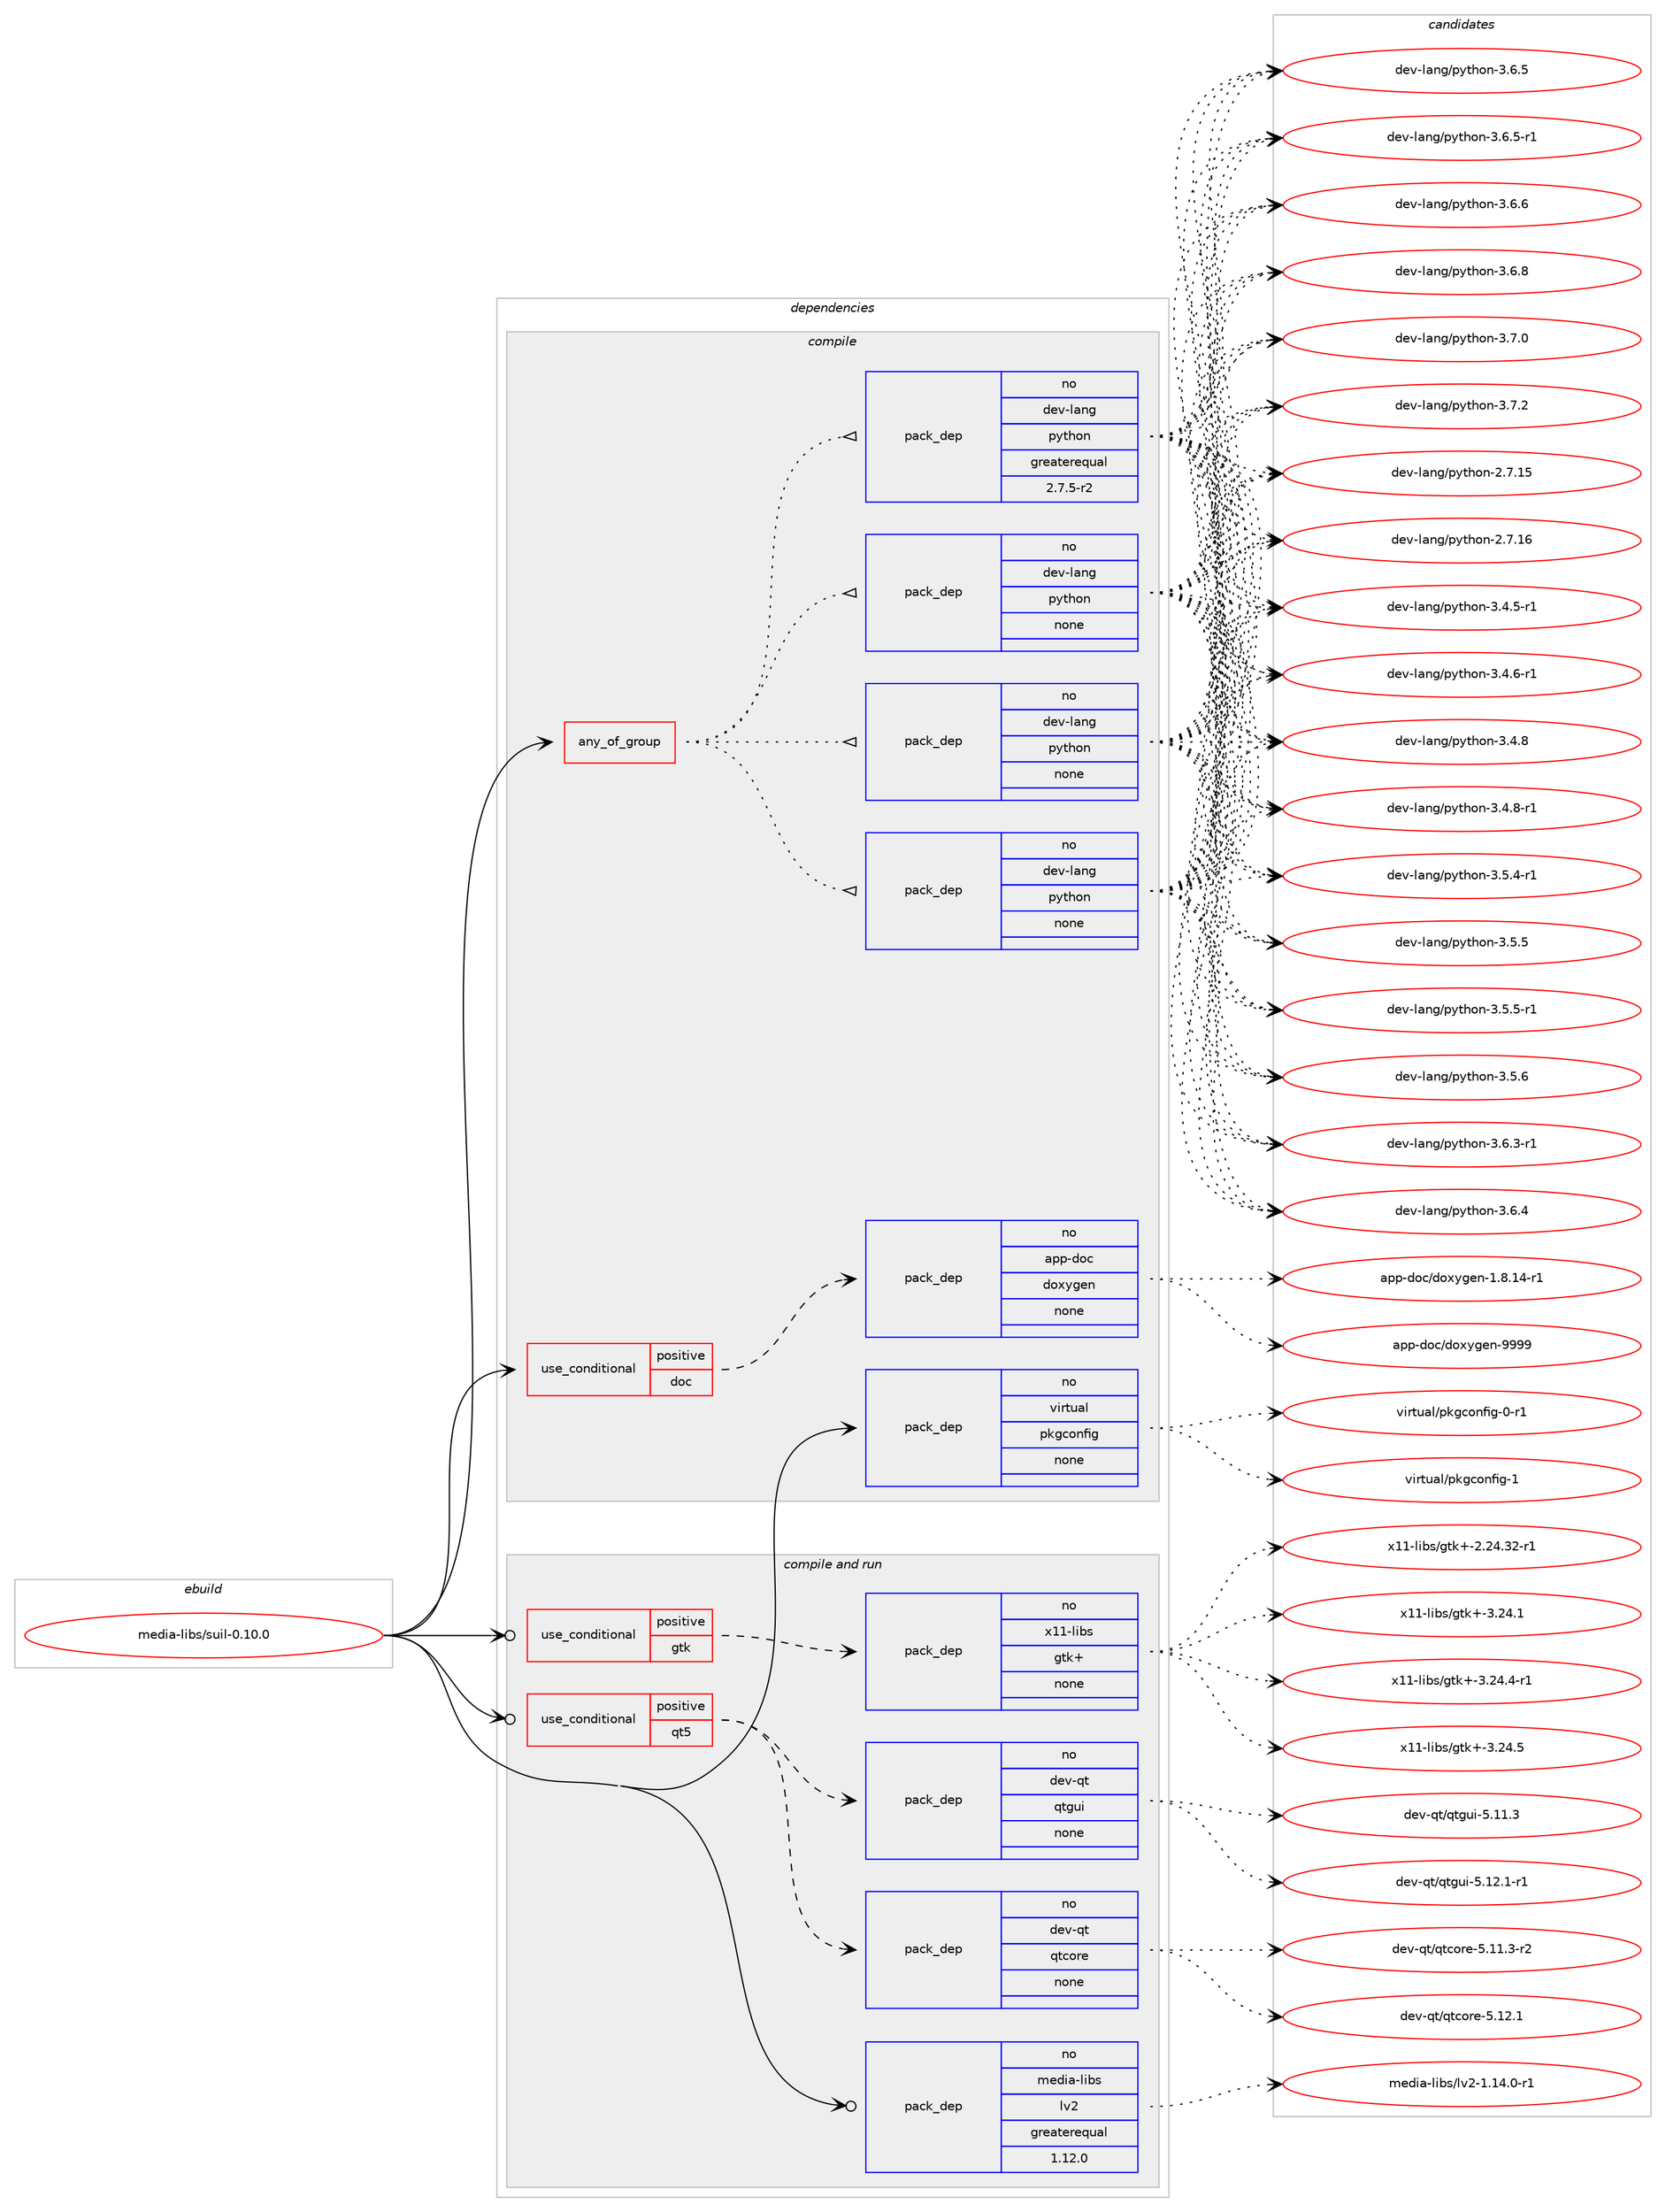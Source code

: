 digraph prolog {

# *************
# Graph options
# *************

newrank=true;
concentrate=true;
compound=true;
graph [rankdir=LR,fontname=Helvetica,fontsize=10,ranksep=1.5];#, ranksep=2.5, nodesep=0.2];
edge  [arrowhead=vee];
node  [fontname=Helvetica,fontsize=10];

# **********
# The ebuild
# **********

subgraph cluster_leftcol {
color=gray;
rank=same;
label=<<i>ebuild</i>>;
id [label="media-libs/suil-0.10.0", color=red, width=4, href="../media-libs/suil-0.10.0.svg"];
}

# ****************
# The dependencies
# ****************

subgraph cluster_midcol {
color=gray;
label=<<i>dependencies</i>>;
subgraph cluster_compile {
fillcolor="#eeeeee";
style=filled;
label=<<i>compile</i>>;
subgraph any25332 {
dependency1618436 [label=<<TABLE BORDER="0" CELLBORDER="1" CELLSPACING="0" CELLPADDING="4"><TR><TD CELLPADDING="10">any_of_group</TD></TR></TABLE>>, shape=none, color=red];subgraph pack1156407 {
dependency1618437 [label=<<TABLE BORDER="0" CELLBORDER="1" CELLSPACING="0" CELLPADDING="4" WIDTH="220"><TR><TD ROWSPAN="6" CELLPADDING="30">pack_dep</TD></TR><TR><TD WIDTH="110">no</TD></TR><TR><TD>dev-lang</TD></TR><TR><TD>python</TD></TR><TR><TD>none</TD></TR><TR><TD></TD></TR></TABLE>>, shape=none, color=blue];
}
dependency1618436:e -> dependency1618437:w [weight=20,style="dotted",arrowhead="oinv"];
subgraph pack1156408 {
dependency1618438 [label=<<TABLE BORDER="0" CELLBORDER="1" CELLSPACING="0" CELLPADDING="4" WIDTH="220"><TR><TD ROWSPAN="6" CELLPADDING="30">pack_dep</TD></TR><TR><TD WIDTH="110">no</TD></TR><TR><TD>dev-lang</TD></TR><TR><TD>python</TD></TR><TR><TD>none</TD></TR><TR><TD></TD></TR></TABLE>>, shape=none, color=blue];
}
dependency1618436:e -> dependency1618438:w [weight=20,style="dotted",arrowhead="oinv"];
subgraph pack1156409 {
dependency1618439 [label=<<TABLE BORDER="0" CELLBORDER="1" CELLSPACING="0" CELLPADDING="4" WIDTH="220"><TR><TD ROWSPAN="6" CELLPADDING="30">pack_dep</TD></TR><TR><TD WIDTH="110">no</TD></TR><TR><TD>dev-lang</TD></TR><TR><TD>python</TD></TR><TR><TD>none</TD></TR><TR><TD></TD></TR></TABLE>>, shape=none, color=blue];
}
dependency1618436:e -> dependency1618439:w [weight=20,style="dotted",arrowhead="oinv"];
subgraph pack1156410 {
dependency1618440 [label=<<TABLE BORDER="0" CELLBORDER="1" CELLSPACING="0" CELLPADDING="4" WIDTH="220"><TR><TD ROWSPAN="6" CELLPADDING="30">pack_dep</TD></TR><TR><TD WIDTH="110">no</TD></TR><TR><TD>dev-lang</TD></TR><TR><TD>python</TD></TR><TR><TD>greaterequal</TD></TR><TR><TD>2.7.5-r2</TD></TR></TABLE>>, shape=none, color=blue];
}
dependency1618436:e -> dependency1618440:w [weight=20,style="dotted",arrowhead="oinv"];
}
id:e -> dependency1618436:w [weight=20,style="solid",arrowhead="vee"];
subgraph cond435936 {
dependency1618441 [label=<<TABLE BORDER="0" CELLBORDER="1" CELLSPACING="0" CELLPADDING="4"><TR><TD ROWSPAN="3" CELLPADDING="10">use_conditional</TD></TR><TR><TD>positive</TD></TR><TR><TD>doc</TD></TR></TABLE>>, shape=none, color=red];
subgraph pack1156411 {
dependency1618442 [label=<<TABLE BORDER="0" CELLBORDER="1" CELLSPACING="0" CELLPADDING="4" WIDTH="220"><TR><TD ROWSPAN="6" CELLPADDING="30">pack_dep</TD></TR><TR><TD WIDTH="110">no</TD></TR><TR><TD>app-doc</TD></TR><TR><TD>doxygen</TD></TR><TR><TD>none</TD></TR><TR><TD></TD></TR></TABLE>>, shape=none, color=blue];
}
dependency1618441:e -> dependency1618442:w [weight=20,style="dashed",arrowhead="vee"];
}
id:e -> dependency1618441:w [weight=20,style="solid",arrowhead="vee"];
subgraph pack1156412 {
dependency1618443 [label=<<TABLE BORDER="0" CELLBORDER="1" CELLSPACING="0" CELLPADDING="4" WIDTH="220"><TR><TD ROWSPAN="6" CELLPADDING="30">pack_dep</TD></TR><TR><TD WIDTH="110">no</TD></TR><TR><TD>virtual</TD></TR><TR><TD>pkgconfig</TD></TR><TR><TD>none</TD></TR><TR><TD></TD></TR></TABLE>>, shape=none, color=blue];
}
id:e -> dependency1618443:w [weight=20,style="solid",arrowhead="vee"];
}
subgraph cluster_compileandrun {
fillcolor="#eeeeee";
style=filled;
label=<<i>compile and run</i>>;
subgraph cond435937 {
dependency1618444 [label=<<TABLE BORDER="0" CELLBORDER="1" CELLSPACING="0" CELLPADDING="4"><TR><TD ROWSPAN="3" CELLPADDING="10">use_conditional</TD></TR><TR><TD>positive</TD></TR><TR><TD>gtk</TD></TR></TABLE>>, shape=none, color=red];
subgraph pack1156413 {
dependency1618445 [label=<<TABLE BORDER="0" CELLBORDER="1" CELLSPACING="0" CELLPADDING="4" WIDTH="220"><TR><TD ROWSPAN="6" CELLPADDING="30">pack_dep</TD></TR><TR><TD WIDTH="110">no</TD></TR><TR><TD>x11-libs</TD></TR><TR><TD>gtk+</TD></TR><TR><TD>none</TD></TR><TR><TD></TD></TR></TABLE>>, shape=none, color=blue];
}
dependency1618444:e -> dependency1618445:w [weight=20,style="dashed",arrowhead="vee"];
}
id:e -> dependency1618444:w [weight=20,style="solid",arrowhead="odotvee"];
subgraph cond435938 {
dependency1618446 [label=<<TABLE BORDER="0" CELLBORDER="1" CELLSPACING="0" CELLPADDING="4"><TR><TD ROWSPAN="3" CELLPADDING="10">use_conditional</TD></TR><TR><TD>positive</TD></TR><TR><TD>qt5</TD></TR></TABLE>>, shape=none, color=red];
subgraph pack1156414 {
dependency1618447 [label=<<TABLE BORDER="0" CELLBORDER="1" CELLSPACING="0" CELLPADDING="4" WIDTH="220"><TR><TD ROWSPAN="6" CELLPADDING="30">pack_dep</TD></TR><TR><TD WIDTH="110">no</TD></TR><TR><TD>dev-qt</TD></TR><TR><TD>qtcore</TD></TR><TR><TD>none</TD></TR><TR><TD></TD></TR></TABLE>>, shape=none, color=blue];
}
dependency1618446:e -> dependency1618447:w [weight=20,style="dashed",arrowhead="vee"];
subgraph pack1156415 {
dependency1618448 [label=<<TABLE BORDER="0" CELLBORDER="1" CELLSPACING="0" CELLPADDING="4" WIDTH="220"><TR><TD ROWSPAN="6" CELLPADDING="30">pack_dep</TD></TR><TR><TD WIDTH="110">no</TD></TR><TR><TD>dev-qt</TD></TR><TR><TD>qtgui</TD></TR><TR><TD>none</TD></TR><TR><TD></TD></TR></TABLE>>, shape=none, color=blue];
}
dependency1618446:e -> dependency1618448:w [weight=20,style="dashed",arrowhead="vee"];
}
id:e -> dependency1618446:w [weight=20,style="solid",arrowhead="odotvee"];
subgraph pack1156416 {
dependency1618449 [label=<<TABLE BORDER="0" CELLBORDER="1" CELLSPACING="0" CELLPADDING="4" WIDTH="220"><TR><TD ROWSPAN="6" CELLPADDING="30">pack_dep</TD></TR><TR><TD WIDTH="110">no</TD></TR><TR><TD>media-libs</TD></TR><TR><TD>lv2</TD></TR><TR><TD>greaterequal</TD></TR><TR><TD>1.12.0</TD></TR></TABLE>>, shape=none, color=blue];
}
id:e -> dependency1618449:w [weight=20,style="solid",arrowhead="odotvee"];
}
subgraph cluster_run {
fillcolor="#eeeeee";
style=filled;
label=<<i>run</i>>;
}
}

# **************
# The candidates
# **************

subgraph cluster_choices {
rank=same;
color=gray;
label=<<i>candidates</i>>;

subgraph choice1156407 {
color=black;
nodesep=1;
choice10010111845108971101034711212111610411111045504655464953 [label="dev-lang/python-2.7.15", color=red, width=4,href="../dev-lang/python-2.7.15.svg"];
choice10010111845108971101034711212111610411111045504655464954 [label="dev-lang/python-2.7.16", color=red, width=4,href="../dev-lang/python-2.7.16.svg"];
choice1001011184510897110103471121211161041111104551465246534511449 [label="dev-lang/python-3.4.5-r1", color=red, width=4,href="../dev-lang/python-3.4.5-r1.svg"];
choice1001011184510897110103471121211161041111104551465246544511449 [label="dev-lang/python-3.4.6-r1", color=red, width=4,href="../dev-lang/python-3.4.6-r1.svg"];
choice100101118451089711010347112121116104111110455146524656 [label="dev-lang/python-3.4.8", color=red, width=4,href="../dev-lang/python-3.4.8.svg"];
choice1001011184510897110103471121211161041111104551465246564511449 [label="dev-lang/python-3.4.8-r1", color=red, width=4,href="../dev-lang/python-3.4.8-r1.svg"];
choice1001011184510897110103471121211161041111104551465346524511449 [label="dev-lang/python-3.5.4-r1", color=red, width=4,href="../dev-lang/python-3.5.4-r1.svg"];
choice100101118451089711010347112121116104111110455146534653 [label="dev-lang/python-3.5.5", color=red, width=4,href="../dev-lang/python-3.5.5.svg"];
choice1001011184510897110103471121211161041111104551465346534511449 [label="dev-lang/python-3.5.5-r1", color=red, width=4,href="../dev-lang/python-3.5.5-r1.svg"];
choice100101118451089711010347112121116104111110455146534654 [label="dev-lang/python-3.5.6", color=red, width=4,href="../dev-lang/python-3.5.6.svg"];
choice1001011184510897110103471121211161041111104551465446514511449 [label="dev-lang/python-3.6.3-r1", color=red, width=4,href="../dev-lang/python-3.6.3-r1.svg"];
choice100101118451089711010347112121116104111110455146544652 [label="dev-lang/python-3.6.4", color=red, width=4,href="../dev-lang/python-3.6.4.svg"];
choice100101118451089711010347112121116104111110455146544653 [label="dev-lang/python-3.6.5", color=red, width=4,href="../dev-lang/python-3.6.5.svg"];
choice1001011184510897110103471121211161041111104551465446534511449 [label="dev-lang/python-3.6.5-r1", color=red, width=4,href="../dev-lang/python-3.6.5-r1.svg"];
choice100101118451089711010347112121116104111110455146544654 [label="dev-lang/python-3.6.6", color=red, width=4,href="../dev-lang/python-3.6.6.svg"];
choice100101118451089711010347112121116104111110455146544656 [label="dev-lang/python-3.6.8", color=red, width=4,href="../dev-lang/python-3.6.8.svg"];
choice100101118451089711010347112121116104111110455146554648 [label="dev-lang/python-3.7.0", color=red, width=4,href="../dev-lang/python-3.7.0.svg"];
choice100101118451089711010347112121116104111110455146554650 [label="dev-lang/python-3.7.2", color=red, width=4,href="../dev-lang/python-3.7.2.svg"];
dependency1618437:e -> choice10010111845108971101034711212111610411111045504655464953:w [style=dotted,weight="100"];
dependency1618437:e -> choice10010111845108971101034711212111610411111045504655464954:w [style=dotted,weight="100"];
dependency1618437:e -> choice1001011184510897110103471121211161041111104551465246534511449:w [style=dotted,weight="100"];
dependency1618437:e -> choice1001011184510897110103471121211161041111104551465246544511449:w [style=dotted,weight="100"];
dependency1618437:e -> choice100101118451089711010347112121116104111110455146524656:w [style=dotted,weight="100"];
dependency1618437:e -> choice1001011184510897110103471121211161041111104551465246564511449:w [style=dotted,weight="100"];
dependency1618437:e -> choice1001011184510897110103471121211161041111104551465346524511449:w [style=dotted,weight="100"];
dependency1618437:e -> choice100101118451089711010347112121116104111110455146534653:w [style=dotted,weight="100"];
dependency1618437:e -> choice1001011184510897110103471121211161041111104551465346534511449:w [style=dotted,weight="100"];
dependency1618437:e -> choice100101118451089711010347112121116104111110455146534654:w [style=dotted,weight="100"];
dependency1618437:e -> choice1001011184510897110103471121211161041111104551465446514511449:w [style=dotted,weight="100"];
dependency1618437:e -> choice100101118451089711010347112121116104111110455146544652:w [style=dotted,weight="100"];
dependency1618437:e -> choice100101118451089711010347112121116104111110455146544653:w [style=dotted,weight="100"];
dependency1618437:e -> choice1001011184510897110103471121211161041111104551465446534511449:w [style=dotted,weight="100"];
dependency1618437:e -> choice100101118451089711010347112121116104111110455146544654:w [style=dotted,weight="100"];
dependency1618437:e -> choice100101118451089711010347112121116104111110455146544656:w [style=dotted,weight="100"];
dependency1618437:e -> choice100101118451089711010347112121116104111110455146554648:w [style=dotted,weight="100"];
dependency1618437:e -> choice100101118451089711010347112121116104111110455146554650:w [style=dotted,weight="100"];
}
subgraph choice1156408 {
color=black;
nodesep=1;
choice10010111845108971101034711212111610411111045504655464953 [label="dev-lang/python-2.7.15", color=red, width=4,href="../dev-lang/python-2.7.15.svg"];
choice10010111845108971101034711212111610411111045504655464954 [label="dev-lang/python-2.7.16", color=red, width=4,href="../dev-lang/python-2.7.16.svg"];
choice1001011184510897110103471121211161041111104551465246534511449 [label="dev-lang/python-3.4.5-r1", color=red, width=4,href="../dev-lang/python-3.4.5-r1.svg"];
choice1001011184510897110103471121211161041111104551465246544511449 [label="dev-lang/python-3.4.6-r1", color=red, width=4,href="../dev-lang/python-3.4.6-r1.svg"];
choice100101118451089711010347112121116104111110455146524656 [label="dev-lang/python-3.4.8", color=red, width=4,href="../dev-lang/python-3.4.8.svg"];
choice1001011184510897110103471121211161041111104551465246564511449 [label="dev-lang/python-3.4.8-r1", color=red, width=4,href="../dev-lang/python-3.4.8-r1.svg"];
choice1001011184510897110103471121211161041111104551465346524511449 [label="dev-lang/python-3.5.4-r1", color=red, width=4,href="../dev-lang/python-3.5.4-r1.svg"];
choice100101118451089711010347112121116104111110455146534653 [label="dev-lang/python-3.5.5", color=red, width=4,href="../dev-lang/python-3.5.5.svg"];
choice1001011184510897110103471121211161041111104551465346534511449 [label="dev-lang/python-3.5.5-r1", color=red, width=4,href="../dev-lang/python-3.5.5-r1.svg"];
choice100101118451089711010347112121116104111110455146534654 [label="dev-lang/python-3.5.6", color=red, width=4,href="../dev-lang/python-3.5.6.svg"];
choice1001011184510897110103471121211161041111104551465446514511449 [label="dev-lang/python-3.6.3-r1", color=red, width=4,href="../dev-lang/python-3.6.3-r1.svg"];
choice100101118451089711010347112121116104111110455146544652 [label="dev-lang/python-3.6.4", color=red, width=4,href="../dev-lang/python-3.6.4.svg"];
choice100101118451089711010347112121116104111110455146544653 [label="dev-lang/python-3.6.5", color=red, width=4,href="../dev-lang/python-3.6.5.svg"];
choice1001011184510897110103471121211161041111104551465446534511449 [label="dev-lang/python-3.6.5-r1", color=red, width=4,href="../dev-lang/python-3.6.5-r1.svg"];
choice100101118451089711010347112121116104111110455146544654 [label="dev-lang/python-3.6.6", color=red, width=4,href="../dev-lang/python-3.6.6.svg"];
choice100101118451089711010347112121116104111110455146544656 [label="dev-lang/python-3.6.8", color=red, width=4,href="../dev-lang/python-3.6.8.svg"];
choice100101118451089711010347112121116104111110455146554648 [label="dev-lang/python-3.7.0", color=red, width=4,href="../dev-lang/python-3.7.0.svg"];
choice100101118451089711010347112121116104111110455146554650 [label="dev-lang/python-3.7.2", color=red, width=4,href="../dev-lang/python-3.7.2.svg"];
dependency1618438:e -> choice10010111845108971101034711212111610411111045504655464953:w [style=dotted,weight="100"];
dependency1618438:e -> choice10010111845108971101034711212111610411111045504655464954:w [style=dotted,weight="100"];
dependency1618438:e -> choice1001011184510897110103471121211161041111104551465246534511449:w [style=dotted,weight="100"];
dependency1618438:e -> choice1001011184510897110103471121211161041111104551465246544511449:w [style=dotted,weight="100"];
dependency1618438:e -> choice100101118451089711010347112121116104111110455146524656:w [style=dotted,weight="100"];
dependency1618438:e -> choice1001011184510897110103471121211161041111104551465246564511449:w [style=dotted,weight="100"];
dependency1618438:e -> choice1001011184510897110103471121211161041111104551465346524511449:w [style=dotted,weight="100"];
dependency1618438:e -> choice100101118451089711010347112121116104111110455146534653:w [style=dotted,weight="100"];
dependency1618438:e -> choice1001011184510897110103471121211161041111104551465346534511449:w [style=dotted,weight="100"];
dependency1618438:e -> choice100101118451089711010347112121116104111110455146534654:w [style=dotted,weight="100"];
dependency1618438:e -> choice1001011184510897110103471121211161041111104551465446514511449:w [style=dotted,weight="100"];
dependency1618438:e -> choice100101118451089711010347112121116104111110455146544652:w [style=dotted,weight="100"];
dependency1618438:e -> choice100101118451089711010347112121116104111110455146544653:w [style=dotted,weight="100"];
dependency1618438:e -> choice1001011184510897110103471121211161041111104551465446534511449:w [style=dotted,weight="100"];
dependency1618438:e -> choice100101118451089711010347112121116104111110455146544654:w [style=dotted,weight="100"];
dependency1618438:e -> choice100101118451089711010347112121116104111110455146544656:w [style=dotted,weight="100"];
dependency1618438:e -> choice100101118451089711010347112121116104111110455146554648:w [style=dotted,weight="100"];
dependency1618438:e -> choice100101118451089711010347112121116104111110455146554650:w [style=dotted,weight="100"];
}
subgraph choice1156409 {
color=black;
nodesep=1;
choice10010111845108971101034711212111610411111045504655464953 [label="dev-lang/python-2.7.15", color=red, width=4,href="../dev-lang/python-2.7.15.svg"];
choice10010111845108971101034711212111610411111045504655464954 [label="dev-lang/python-2.7.16", color=red, width=4,href="../dev-lang/python-2.7.16.svg"];
choice1001011184510897110103471121211161041111104551465246534511449 [label="dev-lang/python-3.4.5-r1", color=red, width=4,href="../dev-lang/python-3.4.5-r1.svg"];
choice1001011184510897110103471121211161041111104551465246544511449 [label="dev-lang/python-3.4.6-r1", color=red, width=4,href="../dev-lang/python-3.4.6-r1.svg"];
choice100101118451089711010347112121116104111110455146524656 [label="dev-lang/python-3.4.8", color=red, width=4,href="../dev-lang/python-3.4.8.svg"];
choice1001011184510897110103471121211161041111104551465246564511449 [label="dev-lang/python-3.4.8-r1", color=red, width=4,href="../dev-lang/python-3.4.8-r1.svg"];
choice1001011184510897110103471121211161041111104551465346524511449 [label="dev-lang/python-3.5.4-r1", color=red, width=4,href="../dev-lang/python-3.5.4-r1.svg"];
choice100101118451089711010347112121116104111110455146534653 [label="dev-lang/python-3.5.5", color=red, width=4,href="../dev-lang/python-3.5.5.svg"];
choice1001011184510897110103471121211161041111104551465346534511449 [label="dev-lang/python-3.5.5-r1", color=red, width=4,href="../dev-lang/python-3.5.5-r1.svg"];
choice100101118451089711010347112121116104111110455146534654 [label="dev-lang/python-3.5.6", color=red, width=4,href="../dev-lang/python-3.5.6.svg"];
choice1001011184510897110103471121211161041111104551465446514511449 [label="dev-lang/python-3.6.3-r1", color=red, width=4,href="../dev-lang/python-3.6.3-r1.svg"];
choice100101118451089711010347112121116104111110455146544652 [label="dev-lang/python-3.6.4", color=red, width=4,href="../dev-lang/python-3.6.4.svg"];
choice100101118451089711010347112121116104111110455146544653 [label="dev-lang/python-3.6.5", color=red, width=4,href="../dev-lang/python-3.6.5.svg"];
choice1001011184510897110103471121211161041111104551465446534511449 [label="dev-lang/python-3.6.5-r1", color=red, width=4,href="../dev-lang/python-3.6.5-r1.svg"];
choice100101118451089711010347112121116104111110455146544654 [label="dev-lang/python-3.6.6", color=red, width=4,href="../dev-lang/python-3.6.6.svg"];
choice100101118451089711010347112121116104111110455146544656 [label="dev-lang/python-3.6.8", color=red, width=4,href="../dev-lang/python-3.6.8.svg"];
choice100101118451089711010347112121116104111110455146554648 [label="dev-lang/python-3.7.0", color=red, width=4,href="../dev-lang/python-3.7.0.svg"];
choice100101118451089711010347112121116104111110455146554650 [label="dev-lang/python-3.7.2", color=red, width=4,href="../dev-lang/python-3.7.2.svg"];
dependency1618439:e -> choice10010111845108971101034711212111610411111045504655464953:w [style=dotted,weight="100"];
dependency1618439:e -> choice10010111845108971101034711212111610411111045504655464954:w [style=dotted,weight="100"];
dependency1618439:e -> choice1001011184510897110103471121211161041111104551465246534511449:w [style=dotted,weight="100"];
dependency1618439:e -> choice1001011184510897110103471121211161041111104551465246544511449:w [style=dotted,weight="100"];
dependency1618439:e -> choice100101118451089711010347112121116104111110455146524656:w [style=dotted,weight="100"];
dependency1618439:e -> choice1001011184510897110103471121211161041111104551465246564511449:w [style=dotted,weight="100"];
dependency1618439:e -> choice1001011184510897110103471121211161041111104551465346524511449:w [style=dotted,weight="100"];
dependency1618439:e -> choice100101118451089711010347112121116104111110455146534653:w [style=dotted,weight="100"];
dependency1618439:e -> choice1001011184510897110103471121211161041111104551465346534511449:w [style=dotted,weight="100"];
dependency1618439:e -> choice100101118451089711010347112121116104111110455146534654:w [style=dotted,weight="100"];
dependency1618439:e -> choice1001011184510897110103471121211161041111104551465446514511449:w [style=dotted,weight="100"];
dependency1618439:e -> choice100101118451089711010347112121116104111110455146544652:w [style=dotted,weight="100"];
dependency1618439:e -> choice100101118451089711010347112121116104111110455146544653:w [style=dotted,weight="100"];
dependency1618439:e -> choice1001011184510897110103471121211161041111104551465446534511449:w [style=dotted,weight="100"];
dependency1618439:e -> choice100101118451089711010347112121116104111110455146544654:w [style=dotted,weight="100"];
dependency1618439:e -> choice100101118451089711010347112121116104111110455146544656:w [style=dotted,weight="100"];
dependency1618439:e -> choice100101118451089711010347112121116104111110455146554648:w [style=dotted,weight="100"];
dependency1618439:e -> choice100101118451089711010347112121116104111110455146554650:w [style=dotted,weight="100"];
}
subgraph choice1156410 {
color=black;
nodesep=1;
choice10010111845108971101034711212111610411111045504655464953 [label="dev-lang/python-2.7.15", color=red, width=4,href="../dev-lang/python-2.7.15.svg"];
choice10010111845108971101034711212111610411111045504655464954 [label="dev-lang/python-2.7.16", color=red, width=4,href="../dev-lang/python-2.7.16.svg"];
choice1001011184510897110103471121211161041111104551465246534511449 [label="dev-lang/python-3.4.5-r1", color=red, width=4,href="../dev-lang/python-3.4.5-r1.svg"];
choice1001011184510897110103471121211161041111104551465246544511449 [label="dev-lang/python-3.4.6-r1", color=red, width=4,href="../dev-lang/python-3.4.6-r1.svg"];
choice100101118451089711010347112121116104111110455146524656 [label="dev-lang/python-3.4.8", color=red, width=4,href="../dev-lang/python-3.4.8.svg"];
choice1001011184510897110103471121211161041111104551465246564511449 [label="dev-lang/python-3.4.8-r1", color=red, width=4,href="../dev-lang/python-3.4.8-r1.svg"];
choice1001011184510897110103471121211161041111104551465346524511449 [label="dev-lang/python-3.5.4-r1", color=red, width=4,href="../dev-lang/python-3.5.4-r1.svg"];
choice100101118451089711010347112121116104111110455146534653 [label="dev-lang/python-3.5.5", color=red, width=4,href="../dev-lang/python-3.5.5.svg"];
choice1001011184510897110103471121211161041111104551465346534511449 [label="dev-lang/python-3.5.5-r1", color=red, width=4,href="../dev-lang/python-3.5.5-r1.svg"];
choice100101118451089711010347112121116104111110455146534654 [label="dev-lang/python-3.5.6", color=red, width=4,href="../dev-lang/python-3.5.6.svg"];
choice1001011184510897110103471121211161041111104551465446514511449 [label="dev-lang/python-3.6.3-r1", color=red, width=4,href="../dev-lang/python-3.6.3-r1.svg"];
choice100101118451089711010347112121116104111110455146544652 [label="dev-lang/python-3.6.4", color=red, width=4,href="../dev-lang/python-3.6.4.svg"];
choice100101118451089711010347112121116104111110455146544653 [label="dev-lang/python-3.6.5", color=red, width=4,href="../dev-lang/python-3.6.5.svg"];
choice1001011184510897110103471121211161041111104551465446534511449 [label="dev-lang/python-3.6.5-r1", color=red, width=4,href="../dev-lang/python-3.6.5-r1.svg"];
choice100101118451089711010347112121116104111110455146544654 [label="dev-lang/python-3.6.6", color=red, width=4,href="../dev-lang/python-3.6.6.svg"];
choice100101118451089711010347112121116104111110455146544656 [label="dev-lang/python-3.6.8", color=red, width=4,href="../dev-lang/python-3.6.8.svg"];
choice100101118451089711010347112121116104111110455146554648 [label="dev-lang/python-3.7.0", color=red, width=4,href="../dev-lang/python-3.7.0.svg"];
choice100101118451089711010347112121116104111110455146554650 [label="dev-lang/python-3.7.2", color=red, width=4,href="../dev-lang/python-3.7.2.svg"];
dependency1618440:e -> choice10010111845108971101034711212111610411111045504655464953:w [style=dotted,weight="100"];
dependency1618440:e -> choice10010111845108971101034711212111610411111045504655464954:w [style=dotted,weight="100"];
dependency1618440:e -> choice1001011184510897110103471121211161041111104551465246534511449:w [style=dotted,weight="100"];
dependency1618440:e -> choice1001011184510897110103471121211161041111104551465246544511449:w [style=dotted,weight="100"];
dependency1618440:e -> choice100101118451089711010347112121116104111110455146524656:w [style=dotted,weight="100"];
dependency1618440:e -> choice1001011184510897110103471121211161041111104551465246564511449:w [style=dotted,weight="100"];
dependency1618440:e -> choice1001011184510897110103471121211161041111104551465346524511449:w [style=dotted,weight="100"];
dependency1618440:e -> choice100101118451089711010347112121116104111110455146534653:w [style=dotted,weight="100"];
dependency1618440:e -> choice1001011184510897110103471121211161041111104551465346534511449:w [style=dotted,weight="100"];
dependency1618440:e -> choice100101118451089711010347112121116104111110455146534654:w [style=dotted,weight="100"];
dependency1618440:e -> choice1001011184510897110103471121211161041111104551465446514511449:w [style=dotted,weight="100"];
dependency1618440:e -> choice100101118451089711010347112121116104111110455146544652:w [style=dotted,weight="100"];
dependency1618440:e -> choice100101118451089711010347112121116104111110455146544653:w [style=dotted,weight="100"];
dependency1618440:e -> choice1001011184510897110103471121211161041111104551465446534511449:w [style=dotted,weight="100"];
dependency1618440:e -> choice100101118451089711010347112121116104111110455146544654:w [style=dotted,weight="100"];
dependency1618440:e -> choice100101118451089711010347112121116104111110455146544656:w [style=dotted,weight="100"];
dependency1618440:e -> choice100101118451089711010347112121116104111110455146554648:w [style=dotted,weight="100"];
dependency1618440:e -> choice100101118451089711010347112121116104111110455146554650:w [style=dotted,weight="100"];
}
subgraph choice1156411 {
color=black;
nodesep=1;
choice97112112451001119947100111120121103101110454946564649524511449 [label="app-doc/doxygen-1.8.14-r1", color=red, width=4,href="../app-doc/doxygen-1.8.14-r1.svg"];
choice971121124510011199471001111201211031011104557575757 [label="app-doc/doxygen-9999", color=red, width=4,href="../app-doc/doxygen-9999.svg"];
dependency1618442:e -> choice97112112451001119947100111120121103101110454946564649524511449:w [style=dotted,weight="100"];
dependency1618442:e -> choice971121124510011199471001111201211031011104557575757:w [style=dotted,weight="100"];
}
subgraph choice1156412 {
color=black;
nodesep=1;
choice11810511411611797108471121071039911111010210510345484511449 [label="virtual/pkgconfig-0-r1", color=red, width=4,href="../virtual/pkgconfig-0-r1.svg"];
choice1181051141161179710847112107103991111101021051034549 [label="virtual/pkgconfig-1", color=red, width=4,href="../virtual/pkgconfig-1.svg"];
dependency1618443:e -> choice11810511411611797108471121071039911111010210510345484511449:w [style=dotted,weight="100"];
dependency1618443:e -> choice1181051141161179710847112107103991111101021051034549:w [style=dotted,weight="100"];
}
subgraph choice1156413 {
color=black;
nodesep=1;
choice12049494510810598115471031161074345504650524651504511449 [label="x11-libs/gtk+-2.24.32-r1", color=red, width=4,href="../x11-libs/gtk+-2.24.32-r1.svg"];
choice12049494510810598115471031161074345514650524649 [label="x11-libs/gtk+-3.24.1", color=red, width=4,href="../x11-libs/gtk+-3.24.1.svg"];
choice120494945108105981154710311610743455146505246524511449 [label="x11-libs/gtk+-3.24.4-r1", color=red, width=4,href="../x11-libs/gtk+-3.24.4-r1.svg"];
choice12049494510810598115471031161074345514650524653 [label="x11-libs/gtk+-3.24.5", color=red, width=4,href="../x11-libs/gtk+-3.24.5.svg"];
dependency1618445:e -> choice12049494510810598115471031161074345504650524651504511449:w [style=dotted,weight="100"];
dependency1618445:e -> choice12049494510810598115471031161074345514650524649:w [style=dotted,weight="100"];
dependency1618445:e -> choice120494945108105981154710311610743455146505246524511449:w [style=dotted,weight="100"];
dependency1618445:e -> choice12049494510810598115471031161074345514650524653:w [style=dotted,weight="100"];
}
subgraph choice1156414 {
color=black;
nodesep=1;
choice100101118451131164711311699111114101455346494946514511450 [label="dev-qt/qtcore-5.11.3-r2", color=red, width=4,href="../dev-qt/qtcore-5.11.3-r2.svg"];
choice10010111845113116471131169911111410145534649504649 [label="dev-qt/qtcore-5.12.1", color=red, width=4,href="../dev-qt/qtcore-5.12.1.svg"];
dependency1618447:e -> choice100101118451131164711311699111114101455346494946514511450:w [style=dotted,weight="100"];
dependency1618447:e -> choice10010111845113116471131169911111410145534649504649:w [style=dotted,weight="100"];
}
subgraph choice1156415 {
color=black;
nodesep=1;
choice100101118451131164711311610311710545534649494651 [label="dev-qt/qtgui-5.11.3", color=red, width=4,href="../dev-qt/qtgui-5.11.3.svg"];
choice1001011184511311647113116103117105455346495046494511449 [label="dev-qt/qtgui-5.12.1-r1", color=red, width=4,href="../dev-qt/qtgui-5.12.1-r1.svg"];
dependency1618448:e -> choice100101118451131164711311610311710545534649494651:w [style=dotted,weight="100"];
dependency1618448:e -> choice1001011184511311647113116103117105455346495046494511449:w [style=dotted,weight="100"];
}
subgraph choice1156416 {
color=black;
nodesep=1;
choice1091011001059745108105981154710811850454946495246484511449 [label="media-libs/lv2-1.14.0-r1", color=red, width=4,href="../media-libs/lv2-1.14.0-r1.svg"];
dependency1618449:e -> choice1091011001059745108105981154710811850454946495246484511449:w [style=dotted,weight="100"];
}
}

}
